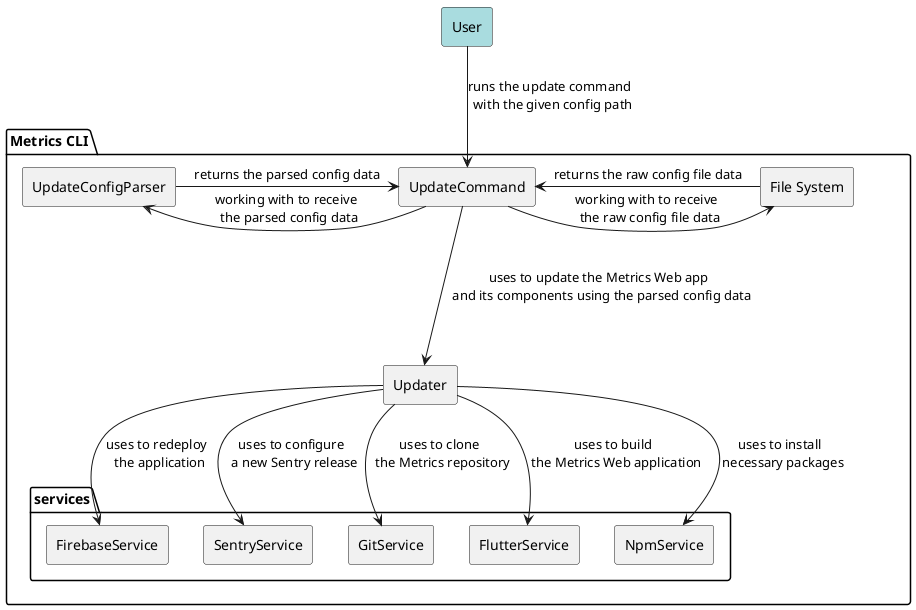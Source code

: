 @startuml update_command_components_diagram

skinparam componentStyle rectangle

component User #A9DCDF

package "Metrics CLI" {
    component UpdateCommand
    component Updater
    component UpdateConfigParser
    component "File System" as FS

    package services {
        component FirebaseService
        component SentryService
        component GitService
        component FlutterService
        component NpmService
    }
}

User -down-> UpdateCommand: runs the update command \n with the given config path

UpdateCommand -right-> FS: working with to receive \n the raw config file data
FS -left-> UpdateCommand: returns the raw config file data

UpdateCommand -left-> UpdateConfigParser: working with to receive \n the parsed config data
UpdateConfigParser -right-> UpdateCommand: returns the parsed config data

UpdateCommand -down--> Updater: uses to update the Metrics Web app \n and its components using the parsed config data
Updater --> FirebaseService: uses to redeploy \n the application
Updater --> SentryService: uses to configure \n a new Sentry release
Updater --> GitService: uses to clone \n the Metrics repository
Updater --> FlutterService: uses to build \n the Metrics Web application
Updater --> NpmService: uses to install \n necessary packages
@enduml